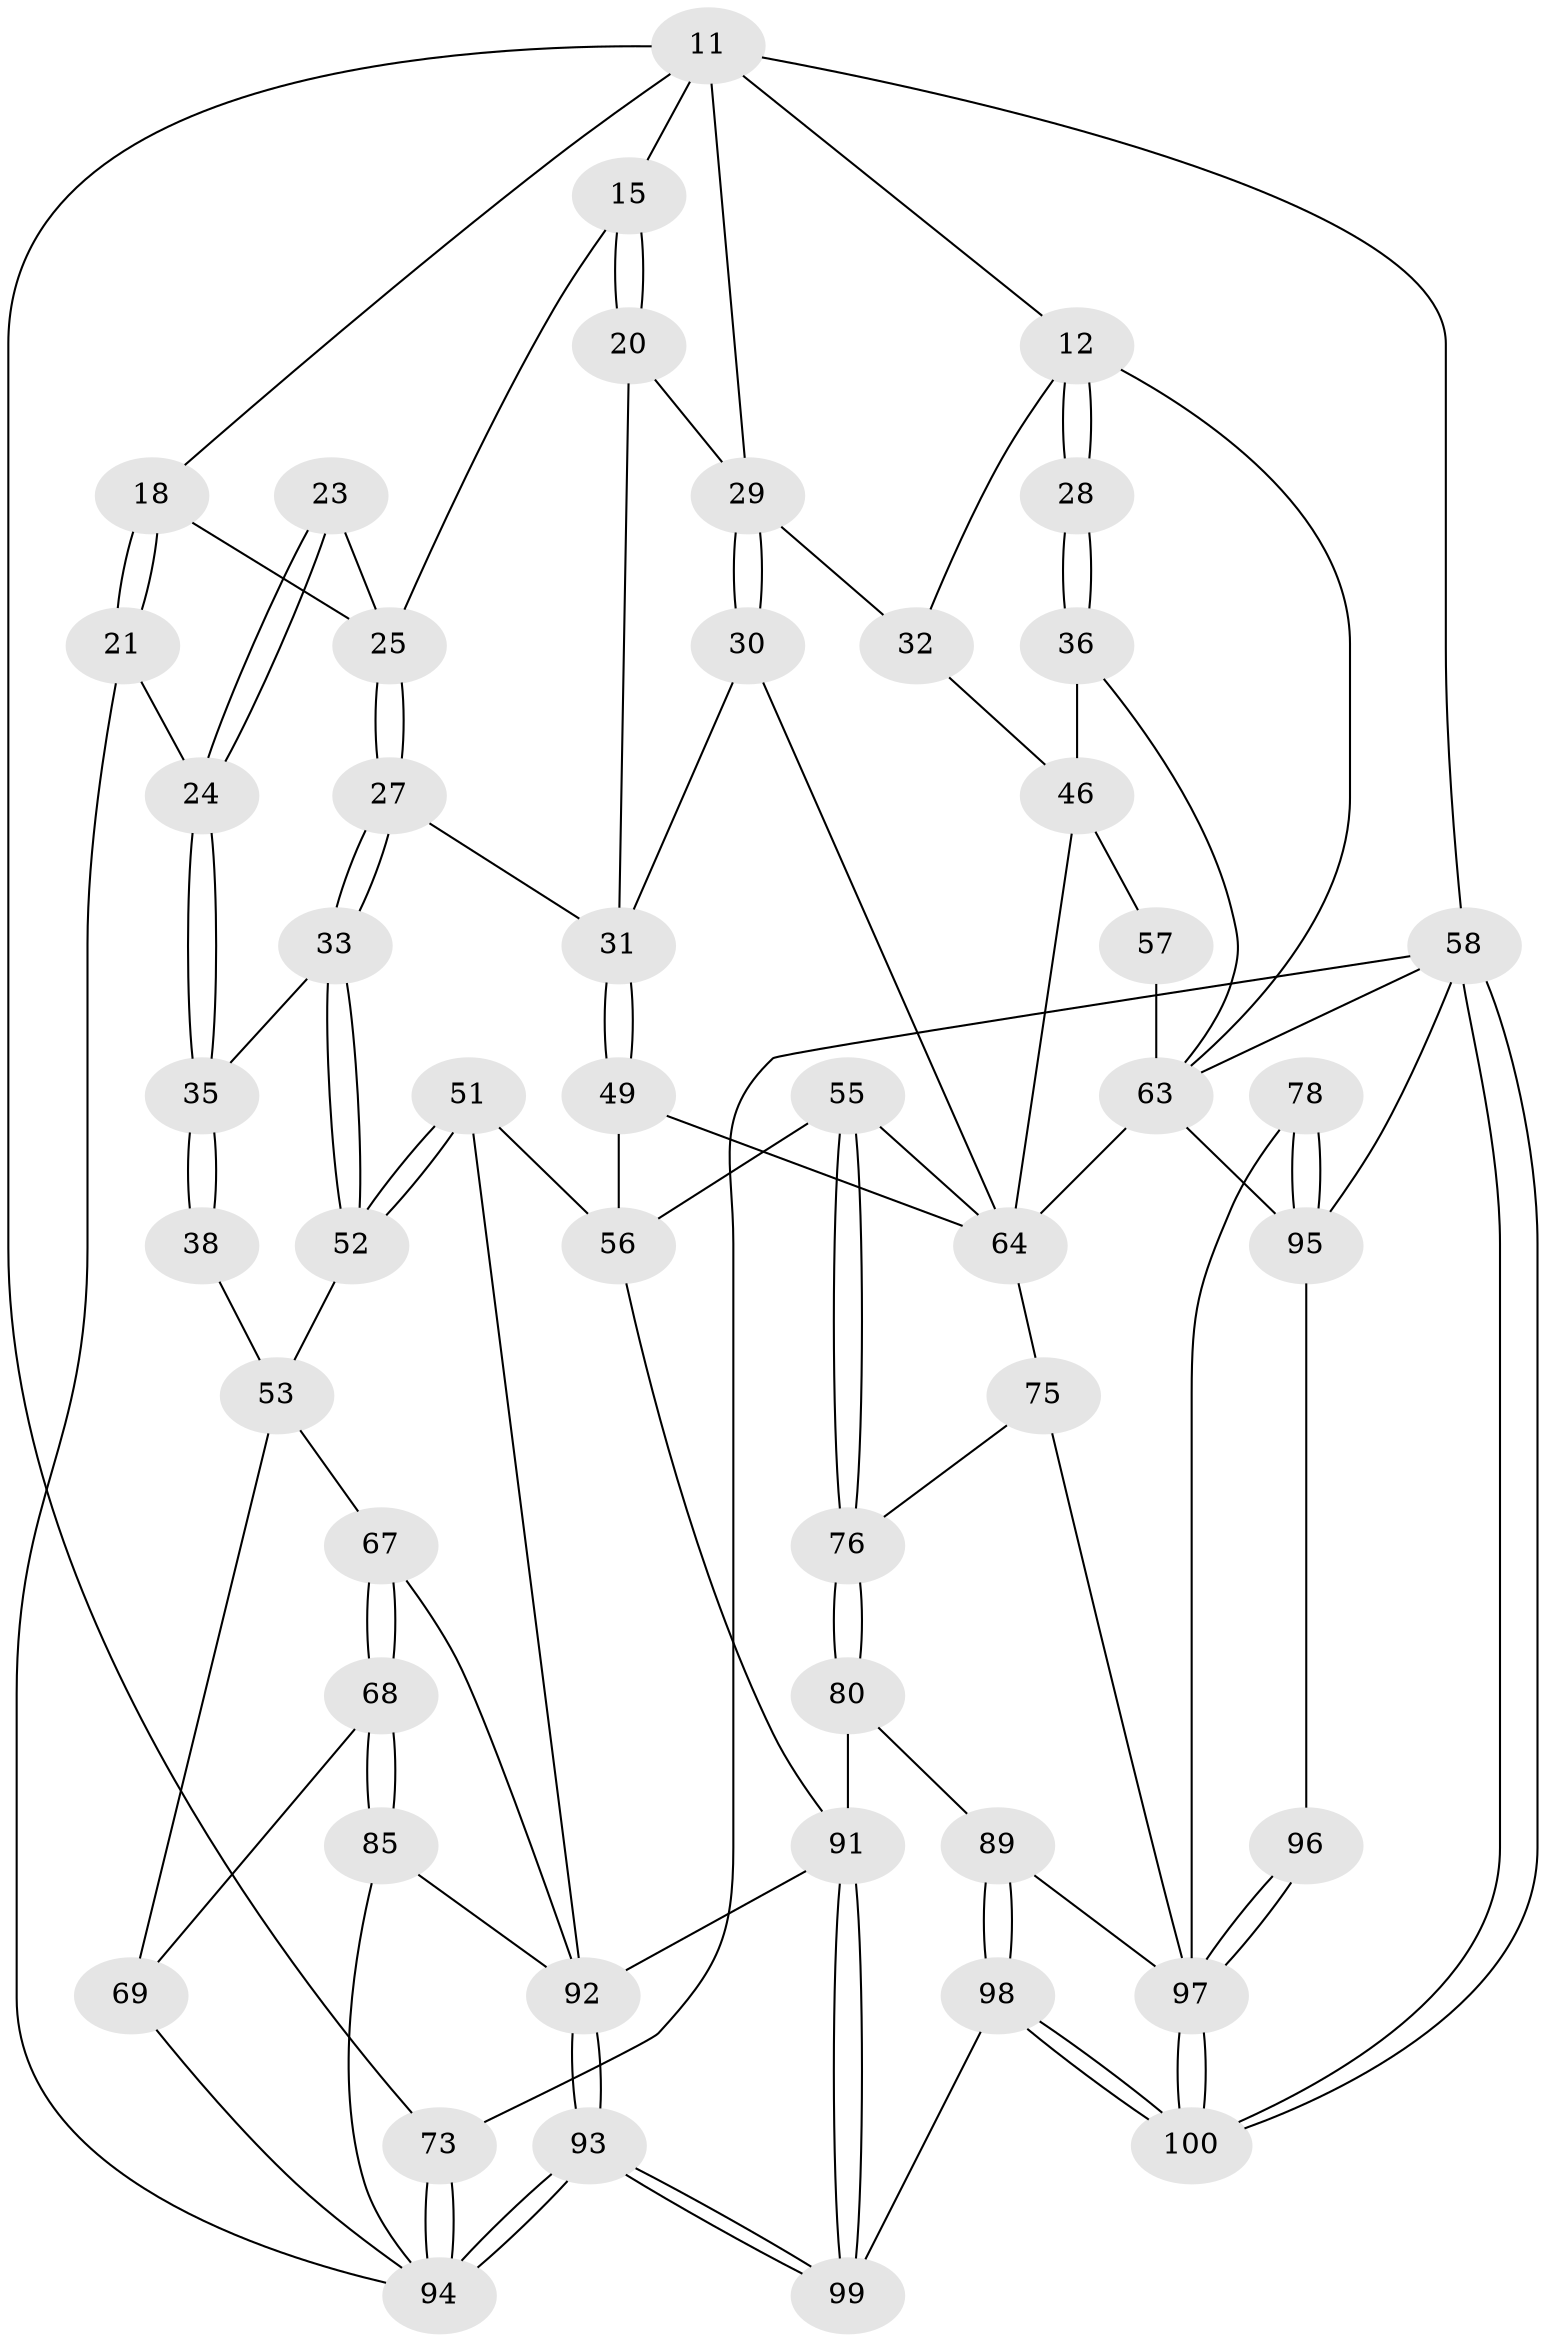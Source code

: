 // original degree distribution, {3: 0.02, 4: 0.23, 5: 0.54, 6: 0.21}
// Generated by graph-tools (version 1.1) at 2025/00/03/09/25 05:00:43]
// undirected, 50 vertices, 113 edges
graph export_dot {
graph [start="1"]
  node [color=gray90,style=filled];
  11 [pos="+0.03433289707329623+0",super="+9"];
  12 [pos="+0.714969702378559+0.28318902191274037",super="+2+3"];
  15 [pos="+0.4469806674875688+0.19992376771377185"];
  18 [pos="+0.1425323533022341+0.07837052594331834"];
  20 [pos="+0.4609962789920163+0.22189752774915172"];
  21 [pos="+0.03375918905420796+0.2995796415484744"];
  23 [pos="+0.18824682159550282+0.27260056614308287"];
  24 [pos="+0.1730874841745758+0.3045040479652053"];
  25 [pos="+0.3083895175729158+0.3152915840476029",super="+16+17"];
  27 [pos="+0.38937061498213754+0.428892026208417"];
  28 [pos="+0.7473442347654101+0.29164326911861893"];
  29 [pos="+0.5431199924789858+0.42338870426643027",super="+19+14"];
  30 [pos="+0.5213900489019112+0.4349142243771747"];
  31 [pos="+0.4734675879620639+0.4452257219042241",super="+26"];
  32 [pos="+0.618056079244019+0.44893926006055807",super="+13"];
  33 [pos="+0.3742153588311689+0.44222784080718724"];
  35 [pos="+0.16787294981939727+0.3354275014656287",super="+34"];
  36 [pos="+0.7673403045036444+0.37425813882620584"];
  38 [pos="+0.12156616666559328+0.44368667562531117"];
  46 [pos="+0.6755948482338937+0.5792884368391155",super="+37"];
  49 [pos="+0.49406111601020763+0.5673030138310861"];
  51 [pos="+0.3473022160529328+0.6197278450043329"];
  52 [pos="+0.31654150877343157+0.5600621227593567"];
  53 [pos="+0.11074815145211814+0.5571323417276229",super="+39"];
  55 [pos="+0.586002637518201+0.7121027764934784"];
  56 [pos="+0.5318903370016734+0.6959046669817014",super="+50"];
  57 [pos="+0.7807789331841459+0.5783570498536013",super="+45"];
  58 [pos="+1+1",super="+5"];
  63 [pos="+0.8186257705109161+0.7236452749793842",super="+62+61+44"];
  64 [pos="+0.7525990060501325+0.7440078880276451",super="+54"];
  67 [pos="+0.14784734971736857+0.7730126529570482",super="+66"];
  68 [pos="+0.09570334735712971+0.7987063100489796"];
  69 [pos="+0.0790564979080735+0.7906372930904776",super="+40"];
  73 [pos="+0+1",super="+10"];
  75 [pos="+0.5929082608910864+0.7894775722711239",super="+74"];
  76 [pos="+0.5857736736873276+0.7692628231488384"];
  78 [pos="+0.8241501072172437+0.8638628337321946"];
  80 [pos="+0.4306265468532206+0.8380089554206974"];
  85 [pos="+0.10448539611938941+0.8480037665870931"];
  89 [pos="+0.47321814399885653+0.8778829252929105"];
  91 [pos="+0.36290689846032126+0.8289227128927851",super="+81"];
  92 [pos="+0.19340505067579034+0.9314739327234484",super="+84+65"];
  93 [pos="+0.16626065580291258+1"];
  94 [pos="+0+1",super="+86+82+41"];
  95 [pos="+0.8471196300186729+0.9586193587877886",super="+60+77"];
  96 [pos="+0.6753588438285725+1"];
  97 [pos="+0.6454646281117467+1",super="+88+90"];
  98 [pos="+0.4203361544737061+1"];
  99 [pos="+0.3660068381558885+1"];
  100 [pos="+0.622668655934177+1"];
  11 -- 18;
  11 -- 73;
  11 -- 58;
  11 -- 12;
  11 -- 29;
  11 -- 15;
  12 -- 28 [weight=2];
  12 -- 28;
  12 -- 32;
  12 -- 63;
  15 -- 20;
  15 -- 20;
  15 -- 25;
  18 -- 21;
  18 -- 21;
  18 -- 25;
  20 -- 29;
  20 -- 31;
  21 -- 24;
  21 -- 94;
  23 -- 24;
  23 -- 24;
  23 -- 25 [weight=2];
  24 -- 35;
  24 -- 35;
  25 -- 27;
  25 -- 27;
  27 -- 33;
  27 -- 33;
  27 -- 31;
  28 -- 36;
  28 -- 36;
  29 -- 30;
  29 -- 30;
  29 -- 32 [weight=2];
  30 -- 31;
  30 -- 64;
  31 -- 49;
  31 -- 49;
  32 -- 46;
  33 -- 52;
  33 -- 52;
  33 -- 35;
  35 -- 38 [weight=2];
  35 -- 38;
  36 -- 63;
  36 -- 46;
  38 -- 53;
  46 -- 57;
  46 -- 64;
  49 -- 56;
  49 -- 64;
  51 -- 52;
  51 -- 52;
  51 -- 92;
  51 -- 56;
  52 -- 53;
  53 -- 67;
  53 -- 69;
  55 -- 56;
  55 -- 76;
  55 -- 76;
  55 -- 64;
  56 -- 91;
  57 -- 63 [weight=3];
  58 -- 100;
  58 -- 100;
  58 -- 73 [weight=2];
  58 -- 95;
  58 -- 63;
  63 -- 64;
  63 -- 95 [weight=2];
  64 -- 75;
  67 -- 68;
  67 -- 68;
  67 -- 92 [weight=2];
  68 -- 69;
  68 -- 85;
  68 -- 85;
  69 -- 94 [weight=2];
  73 -- 94 [weight=3];
  73 -- 94;
  75 -- 76;
  75 -- 97 [weight=2];
  76 -- 80;
  76 -- 80;
  78 -- 95 [weight=2];
  78 -- 95;
  78 -- 97;
  80 -- 89;
  80 -- 91;
  85 -- 92;
  85 -- 94;
  89 -- 98;
  89 -- 98;
  89 -- 97;
  91 -- 92 [weight=2];
  91 -- 99;
  91 -- 99;
  92 -- 93;
  92 -- 93;
  93 -- 94;
  93 -- 94;
  93 -- 99;
  93 -- 99;
  95 -- 96;
  96 -- 97 [weight=2];
  96 -- 97;
  97 -- 100;
  97 -- 100;
  98 -- 99;
  98 -- 100;
  98 -- 100;
}
